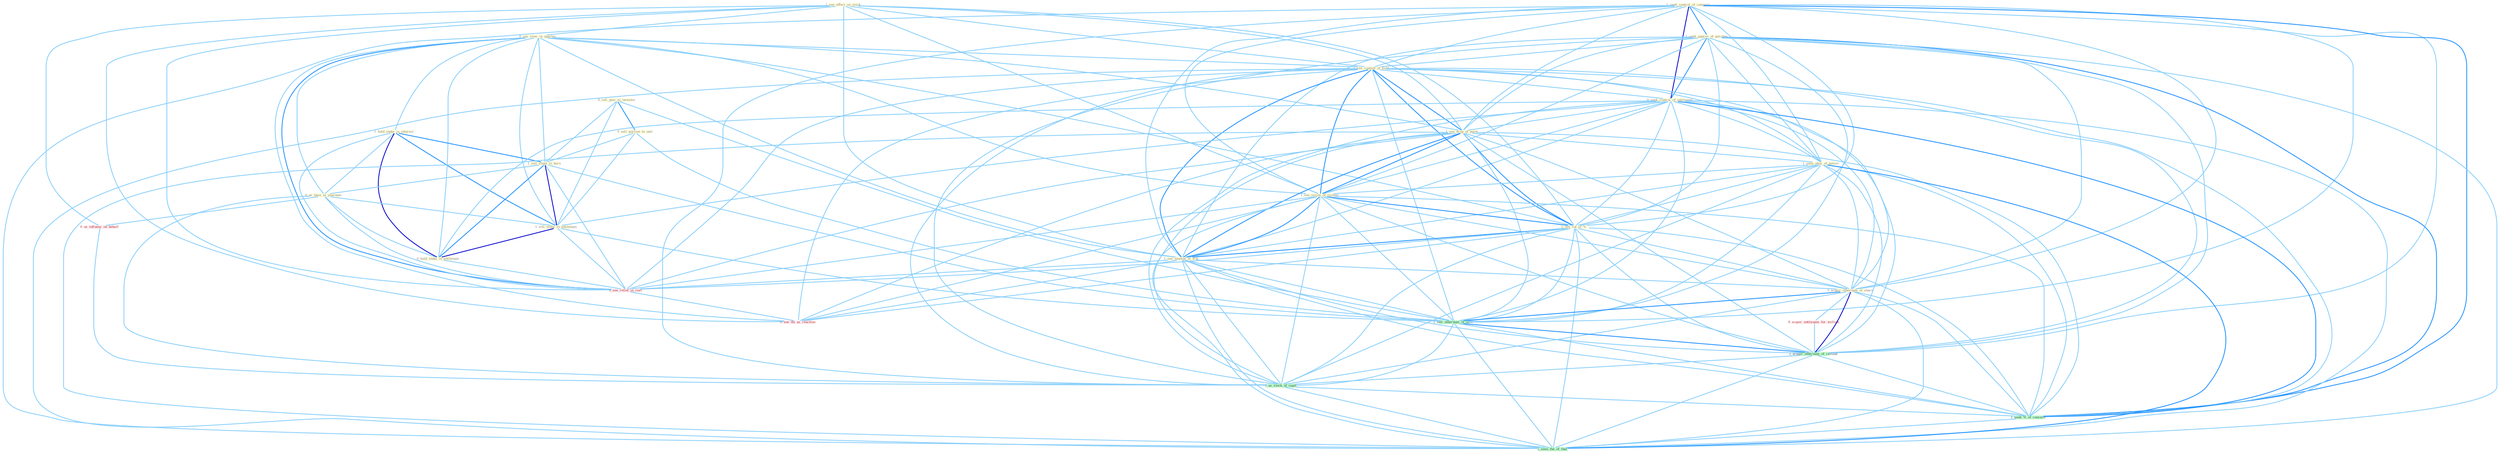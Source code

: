 Graph G{ 
    node
    [shape=polygon,style=filled,width=.5,height=.06,color="#BDFCC9",fixedsize=true,fontsize=4,
    fontcolor="#2f4f4f"];
    {node
    [color="#ffffe0", fontcolor="#8b7d6b"] "0_sell_piec_to_investor " "1_see_effect_on_stock " "1_seek_control_of_compani " "0_see_slow_in_quarter " "1_hold_stake_in_interest " "0_sell_portion_to_unit " "1_seek_approv_of_purchas " "1_see_content_of_field " "0_seek_control_of_entitynam " "1_see_drop_of_point " "1_seen_abus_of_power " "1_sell_stake_in_hors " "0_us_base_in_yearnum " "1_sell_stake_in_entitynam " "0_hold_stake_in_entitynam " "1_see_vision_of_system " "1_see_cut_of_% " "1_see_exampl_of_wai " "1_acquir_othernum_of_share "}
{node [color="#fff0f5", fontcolor="#b22222"] "0_acquir_entitynam_for_million " "0_us_influenc_on_behalf " "0_see_relief_in_cost " "0_see_thi_as_reaction "}
edge [color="#B0E2FF"];

	"0_sell_piec_to_investor " -- "0_sell_portion_to_unit " [w="2", color="#1e90ff" , len=0.8];
	"0_sell_piec_to_investor " -- "1_sell_stake_in_hors " [w="1", color="#87cefa" ];
	"0_sell_piec_to_investor " -- "1_sell_stake_in_entitynam " [w="1", color="#87cefa" ];
	"0_sell_piec_to_investor " -- "1_sell_othernum_of_offic " [w="1", color="#87cefa" ];
	"1_see_effect_on_stock " -- "0_see_slow_in_quarter " [w="1", color="#87cefa" ];
	"1_see_effect_on_stock " -- "1_see_content_of_field " [w="1", color="#87cefa" ];
	"1_see_effect_on_stock " -- "1_see_drop_of_point " [w="1", color="#87cefa" ];
	"1_see_effect_on_stock " -- "1_see_vision_of_system " [w="1", color="#87cefa" ];
	"1_see_effect_on_stock " -- "1_see_cut_of_% " [w="1", color="#87cefa" ];
	"1_see_effect_on_stock " -- "1_see_exampl_of_wai " [w="1", color="#87cefa" ];
	"1_see_effect_on_stock " -- "0_us_influenc_on_behalf " [w="1", color="#87cefa" ];
	"1_see_effect_on_stock " -- "0_see_relief_in_cost " [w="1", color="#87cefa" ];
	"1_see_effect_on_stock " -- "0_see_thi_as_reaction " [w="1", color="#87cefa" ];
	"1_seek_control_of_compani " -- "1_seek_approv_of_purchas " [w="2", color="#1e90ff" , len=0.8];
	"1_seek_control_of_compani " -- "1_see_content_of_field " [w="1", color="#87cefa" ];
	"1_seek_control_of_compani " -- "0_seek_control_of_entitynam " [w="3", color="#0000cd" , len=0.6];
	"1_seek_control_of_compani " -- "1_see_drop_of_point " [w="1", color="#87cefa" ];
	"1_seek_control_of_compani " -- "1_seen_abus_of_power " [w="1", color="#87cefa" ];
	"1_seek_control_of_compani " -- "1_see_vision_of_system " [w="1", color="#87cefa" ];
	"1_seek_control_of_compani " -- "1_see_cut_of_% " [w="1", color="#87cefa" ];
	"1_seek_control_of_compani " -- "1_see_exampl_of_wai " [w="1", color="#87cefa" ];
	"1_seek_control_of_compani " -- "1_acquir_othernum_of_share " [w="1", color="#87cefa" ];
	"1_seek_control_of_compani " -- "1_sell_othernum_of_offic " [w="1", color="#87cefa" ];
	"1_seek_control_of_compani " -- "1_acquir_othernum_of_restaur " [w="1", color="#87cefa" ];
	"1_seek_control_of_compani " -- "1_us_stock_of_capit " [w="1", color="#87cefa" ];
	"1_seek_control_of_compani " -- "1_seek_%_of_concern " [w="2", color="#1e90ff" , len=0.8];
	"1_seek_control_of_compani " -- "1_seen_the_of_that " [w="1", color="#87cefa" ];
	"0_see_slow_in_quarter " -- "1_hold_stake_in_interest " [w="1", color="#87cefa" ];
	"0_see_slow_in_quarter " -- "1_see_content_of_field " [w="1", color="#87cefa" ];
	"0_see_slow_in_quarter " -- "1_see_drop_of_point " [w="1", color="#87cefa" ];
	"0_see_slow_in_quarter " -- "1_sell_stake_in_hors " [w="1", color="#87cefa" ];
	"0_see_slow_in_quarter " -- "0_us_base_in_yearnum " [w="1", color="#87cefa" ];
	"0_see_slow_in_quarter " -- "1_sell_stake_in_entitynam " [w="1", color="#87cefa" ];
	"0_see_slow_in_quarter " -- "0_hold_stake_in_entitynam " [w="1", color="#87cefa" ];
	"0_see_slow_in_quarter " -- "1_see_vision_of_system " [w="1", color="#87cefa" ];
	"0_see_slow_in_quarter " -- "1_see_cut_of_% " [w="1", color="#87cefa" ];
	"0_see_slow_in_quarter " -- "1_see_exampl_of_wai " [w="1", color="#87cefa" ];
	"0_see_slow_in_quarter " -- "0_see_relief_in_cost " [w="2", color="#1e90ff" , len=0.8];
	"0_see_slow_in_quarter " -- "0_see_thi_as_reaction " [w="1", color="#87cefa" ];
	"1_hold_stake_in_interest " -- "1_sell_stake_in_hors " [w="2", color="#1e90ff" , len=0.8];
	"1_hold_stake_in_interest " -- "0_us_base_in_yearnum " [w="1", color="#87cefa" ];
	"1_hold_stake_in_interest " -- "1_sell_stake_in_entitynam " [w="2", color="#1e90ff" , len=0.8];
	"1_hold_stake_in_interest " -- "0_hold_stake_in_entitynam " [w="3", color="#0000cd" , len=0.6];
	"1_hold_stake_in_interest " -- "0_see_relief_in_cost " [w="1", color="#87cefa" ];
	"0_sell_portion_to_unit " -- "1_sell_stake_in_hors " [w="1", color="#87cefa" ];
	"0_sell_portion_to_unit " -- "1_sell_stake_in_entitynam " [w="1", color="#87cefa" ];
	"0_sell_portion_to_unit " -- "1_sell_othernum_of_offic " [w="1", color="#87cefa" ];
	"1_seek_approv_of_purchas " -- "1_see_content_of_field " [w="1", color="#87cefa" ];
	"1_seek_approv_of_purchas " -- "0_seek_control_of_entitynam " [w="2", color="#1e90ff" , len=0.8];
	"1_seek_approv_of_purchas " -- "1_see_drop_of_point " [w="1", color="#87cefa" ];
	"1_seek_approv_of_purchas " -- "1_seen_abus_of_power " [w="1", color="#87cefa" ];
	"1_seek_approv_of_purchas " -- "1_see_vision_of_system " [w="1", color="#87cefa" ];
	"1_seek_approv_of_purchas " -- "1_see_cut_of_% " [w="1", color="#87cefa" ];
	"1_seek_approv_of_purchas " -- "1_see_exampl_of_wai " [w="1", color="#87cefa" ];
	"1_seek_approv_of_purchas " -- "1_acquir_othernum_of_share " [w="1", color="#87cefa" ];
	"1_seek_approv_of_purchas " -- "1_sell_othernum_of_offic " [w="1", color="#87cefa" ];
	"1_seek_approv_of_purchas " -- "1_acquir_othernum_of_restaur " [w="1", color="#87cefa" ];
	"1_seek_approv_of_purchas " -- "1_us_stock_of_capit " [w="1", color="#87cefa" ];
	"1_seek_approv_of_purchas " -- "1_seek_%_of_concern " [w="2", color="#1e90ff" , len=0.8];
	"1_seek_approv_of_purchas " -- "1_seen_the_of_that " [w="1", color="#87cefa" ];
	"1_see_content_of_field " -- "0_seek_control_of_entitynam " [w="1", color="#87cefa" ];
	"1_see_content_of_field " -- "1_see_drop_of_point " [w="2", color="#1e90ff" , len=0.8];
	"1_see_content_of_field " -- "1_seen_abus_of_power " [w="1", color="#87cefa" ];
	"1_see_content_of_field " -- "1_see_vision_of_system " [w="2", color="#1e90ff" , len=0.8];
	"1_see_content_of_field " -- "1_see_cut_of_% " [w="2", color="#1e90ff" , len=0.8];
	"1_see_content_of_field " -- "1_see_exampl_of_wai " [w="2", color="#1e90ff" , len=0.8];
	"1_see_content_of_field " -- "1_acquir_othernum_of_share " [w="1", color="#87cefa" ];
	"1_see_content_of_field " -- "1_sell_othernum_of_offic " [w="1", color="#87cefa" ];
	"1_see_content_of_field " -- "0_see_relief_in_cost " [w="1", color="#87cefa" ];
	"1_see_content_of_field " -- "0_see_thi_as_reaction " [w="1", color="#87cefa" ];
	"1_see_content_of_field " -- "1_acquir_othernum_of_restaur " [w="1", color="#87cefa" ];
	"1_see_content_of_field " -- "1_us_stock_of_capit " [w="1", color="#87cefa" ];
	"1_see_content_of_field " -- "1_seek_%_of_concern " [w="1", color="#87cefa" ];
	"1_see_content_of_field " -- "1_seen_the_of_that " [w="1", color="#87cefa" ];
	"0_seek_control_of_entitynam " -- "1_see_drop_of_point " [w="1", color="#87cefa" ];
	"0_seek_control_of_entitynam " -- "1_seen_abus_of_power " [w="1", color="#87cefa" ];
	"0_seek_control_of_entitynam " -- "1_sell_stake_in_entitynam " [w="1", color="#87cefa" ];
	"0_seek_control_of_entitynam " -- "0_hold_stake_in_entitynam " [w="1", color="#87cefa" ];
	"0_seek_control_of_entitynam " -- "1_see_vision_of_system " [w="1", color="#87cefa" ];
	"0_seek_control_of_entitynam " -- "1_see_cut_of_% " [w="1", color="#87cefa" ];
	"0_seek_control_of_entitynam " -- "1_see_exampl_of_wai " [w="1", color="#87cefa" ];
	"0_seek_control_of_entitynam " -- "1_acquir_othernum_of_share " [w="1", color="#87cefa" ];
	"0_seek_control_of_entitynam " -- "1_sell_othernum_of_offic " [w="1", color="#87cefa" ];
	"0_seek_control_of_entitynam " -- "1_acquir_othernum_of_restaur " [w="1", color="#87cefa" ];
	"0_seek_control_of_entitynam " -- "1_us_stock_of_capit " [w="1", color="#87cefa" ];
	"0_seek_control_of_entitynam " -- "1_seek_%_of_concern " [w="2", color="#1e90ff" , len=0.8];
	"0_seek_control_of_entitynam " -- "1_seen_the_of_that " [w="1", color="#87cefa" ];
	"1_see_drop_of_point " -- "1_seen_abus_of_power " [w="1", color="#87cefa" ];
	"1_see_drop_of_point " -- "1_see_vision_of_system " [w="2", color="#1e90ff" , len=0.8];
	"1_see_drop_of_point " -- "1_see_cut_of_% " [w="2", color="#1e90ff" , len=0.8];
	"1_see_drop_of_point " -- "1_see_exampl_of_wai " [w="2", color="#1e90ff" , len=0.8];
	"1_see_drop_of_point " -- "1_acquir_othernum_of_share " [w="1", color="#87cefa" ];
	"1_see_drop_of_point " -- "1_sell_othernum_of_offic " [w="1", color="#87cefa" ];
	"1_see_drop_of_point " -- "0_see_relief_in_cost " [w="1", color="#87cefa" ];
	"1_see_drop_of_point " -- "0_see_thi_as_reaction " [w="1", color="#87cefa" ];
	"1_see_drop_of_point " -- "1_acquir_othernum_of_restaur " [w="1", color="#87cefa" ];
	"1_see_drop_of_point " -- "1_us_stock_of_capit " [w="1", color="#87cefa" ];
	"1_see_drop_of_point " -- "1_seek_%_of_concern " [w="1", color="#87cefa" ];
	"1_see_drop_of_point " -- "1_seen_the_of_that " [w="1", color="#87cefa" ];
	"1_seen_abus_of_power " -- "1_see_vision_of_system " [w="1", color="#87cefa" ];
	"1_seen_abus_of_power " -- "1_see_cut_of_% " [w="1", color="#87cefa" ];
	"1_seen_abus_of_power " -- "1_see_exampl_of_wai " [w="1", color="#87cefa" ];
	"1_seen_abus_of_power " -- "1_acquir_othernum_of_share " [w="1", color="#87cefa" ];
	"1_seen_abus_of_power " -- "1_sell_othernum_of_offic " [w="1", color="#87cefa" ];
	"1_seen_abus_of_power " -- "1_acquir_othernum_of_restaur " [w="1", color="#87cefa" ];
	"1_seen_abus_of_power " -- "1_us_stock_of_capit " [w="1", color="#87cefa" ];
	"1_seen_abus_of_power " -- "1_seek_%_of_concern " [w="1", color="#87cefa" ];
	"1_seen_abus_of_power " -- "1_seen_the_of_that " [w="2", color="#1e90ff" , len=0.8];
	"1_sell_stake_in_hors " -- "0_us_base_in_yearnum " [w="1", color="#87cefa" ];
	"1_sell_stake_in_hors " -- "1_sell_stake_in_entitynam " [w="3", color="#0000cd" , len=0.6];
	"1_sell_stake_in_hors " -- "0_hold_stake_in_entitynam " [w="2", color="#1e90ff" , len=0.8];
	"1_sell_stake_in_hors " -- "1_sell_othernum_of_offic " [w="1", color="#87cefa" ];
	"1_sell_stake_in_hors " -- "0_see_relief_in_cost " [w="1", color="#87cefa" ];
	"0_us_base_in_yearnum " -- "1_sell_stake_in_entitynam " [w="1", color="#87cefa" ];
	"0_us_base_in_yearnum " -- "0_hold_stake_in_entitynam " [w="1", color="#87cefa" ];
	"0_us_base_in_yearnum " -- "0_us_influenc_on_behalf " [w="1", color="#87cefa" ];
	"0_us_base_in_yearnum " -- "0_see_relief_in_cost " [w="1", color="#87cefa" ];
	"0_us_base_in_yearnum " -- "1_us_stock_of_capit " [w="1", color="#87cefa" ];
	"1_sell_stake_in_entitynam " -- "0_hold_stake_in_entitynam " [w="3", color="#0000cd" , len=0.6];
	"1_sell_stake_in_entitynam " -- "1_sell_othernum_of_offic " [w="1", color="#87cefa" ];
	"1_sell_stake_in_entitynam " -- "0_see_relief_in_cost " [w="1", color="#87cefa" ];
	"0_hold_stake_in_entitynam " -- "0_see_relief_in_cost " [w="1", color="#87cefa" ];
	"1_see_vision_of_system " -- "1_see_cut_of_% " [w="2", color="#1e90ff" , len=0.8];
	"1_see_vision_of_system " -- "1_see_exampl_of_wai " [w="2", color="#1e90ff" , len=0.8];
	"1_see_vision_of_system " -- "1_acquir_othernum_of_share " [w="1", color="#87cefa" ];
	"1_see_vision_of_system " -- "1_sell_othernum_of_offic " [w="1", color="#87cefa" ];
	"1_see_vision_of_system " -- "0_see_relief_in_cost " [w="1", color="#87cefa" ];
	"1_see_vision_of_system " -- "0_see_thi_as_reaction " [w="1", color="#87cefa" ];
	"1_see_vision_of_system " -- "1_acquir_othernum_of_restaur " [w="1", color="#87cefa" ];
	"1_see_vision_of_system " -- "1_us_stock_of_capit " [w="1", color="#87cefa" ];
	"1_see_vision_of_system " -- "1_seek_%_of_concern " [w="1", color="#87cefa" ];
	"1_see_vision_of_system " -- "1_seen_the_of_that " [w="1", color="#87cefa" ];
	"1_see_cut_of_% " -- "1_see_exampl_of_wai " [w="2", color="#1e90ff" , len=0.8];
	"1_see_cut_of_% " -- "1_acquir_othernum_of_share " [w="1", color="#87cefa" ];
	"1_see_cut_of_% " -- "1_sell_othernum_of_offic " [w="1", color="#87cefa" ];
	"1_see_cut_of_% " -- "0_see_relief_in_cost " [w="1", color="#87cefa" ];
	"1_see_cut_of_% " -- "0_see_thi_as_reaction " [w="1", color="#87cefa" ];
	"1_see_cut_of_% " -- "1_acquir_othernum_of_restaur " [w="1", color="#87cefa" ];
	"1_see_cut_of_% " -- "1_us_stock_of_capit " [w="1", color="#87cefa" ];
	"1_see_cut_of_% " -- "1_seek_%_of_concern " [w="1", color="#87cefa" ];
	"1_see_cut_of_% " -- "1_seen_the_of_that " [w="1", color="#87cefa" ];
	"1_see_exampl_of_wai " -- "1_acquir_othernum_of_share " [w="1", color="#87cefa" ];
	"1_see_exampl_of_wai " -- "1_sell_othernum_of_offic " [w="1", color="#87cefa" ];
	"1_see_exampl_of_wai " -- "0_see_relief_in_cost " [w="1", color="#87cefa" ];
	"1_see_exampl_of_wai " -- "0_see_thi_as_reaction " [w="1", color="#87cefa" ];
	"1_see_exampl_of_wai " -- "1_acquir_othernum_of_restaur " [w="1", color="#87cefa" ];
	"1_see_exampl_of_wai " -- "1_us_stock_of_capit " [w="1", color="#87cefa" ];
	"1_see_exampl_of_wai " -- "1_seek_%_of_concern " [w="1", color="#87cefa" ];
	"1_see_exampl_of_wai " -- "1_seen_the_of_that " [w="1", color="#87cefa" ];
	"1_acquir_othernum_of_share " -- "0_acquir_entitynam_for_million " [w="1", color="#87cefa" ];
	"1_acquir_othernum_of_share " -- "1_sell_othernum_of_offic " [w="2", color="#1e90ff" , len=0.8];
	"1_acquir_othernum_of_share " -- "1_acquir_othernum_of_restaur " [w="3", color="#0000cd" , len=0.6];
	"1_acquir_othernum_of_share " -- "1_us_stock_of_capit " [w="1", color="#87cefa" ];
	"1_acquir_othernum_of_share " -- "1_seek_%_of_concern " [w="1", color="#87cefa" ];
	"1_acquir_othernum_of_share " -- "1_seen_the_of_that " [w="1", color="#87cefa" ];
	"0_acquir_entitynam_for_million " -- "1_acquir_othernum_of_restaur " [w="1", color="#87cefa" ];
	"1_sell_othernum_of_offic " -- "1_acquir_othernum_of_restaur " [w="2", color="#1e90ff" , len=0.8];
	"1_sell_othernum_of_offic " -- "1_us_stock_of_capit " [w="1", color="#87cefa" ];
	"1_sell_othernum_of_offic " -- "1_seek_%_of_concern " [w="1", color="#87cefa" ];
	"1_sell_othernum_of_offic " -- "1_seen_the_of_that " [w="1", color="#87cefa" ];
	"0_us_influenc_on_behalf " -- "1_us_stock_of_capit " [w="1", color="#87cefa" ];
	"0_see_relief_in_cost " -- "0_see_thi_as_reaction " [w="1", color="#87cefa" ];
	"1_acquir_othernum_of_restaur " -- "1_us_stock_of_capit " [w="1", color="#87cefa" ];
	"1_acquir_othernum_of_restaur " -- "1_seek_%_of_concern " [w="1", color="#87cefa" ];
	"1_acquir_othernum_of_restaur " -- "1_seen_the_of_that " [w="1", color="#87cefa" ];
	"1_us_stock_of_capit " -- "1_seek_%_of_concern " [w="1", color="#87cefa" ];
	"1_us_stock_of_capit " -- "1_seen_the_of_that " [w="1", color="#87cefa" ];
	"1_seek_%_of_concern " -- "1_seen_the_of_that " [w="1", color="#87cefa" ];
}